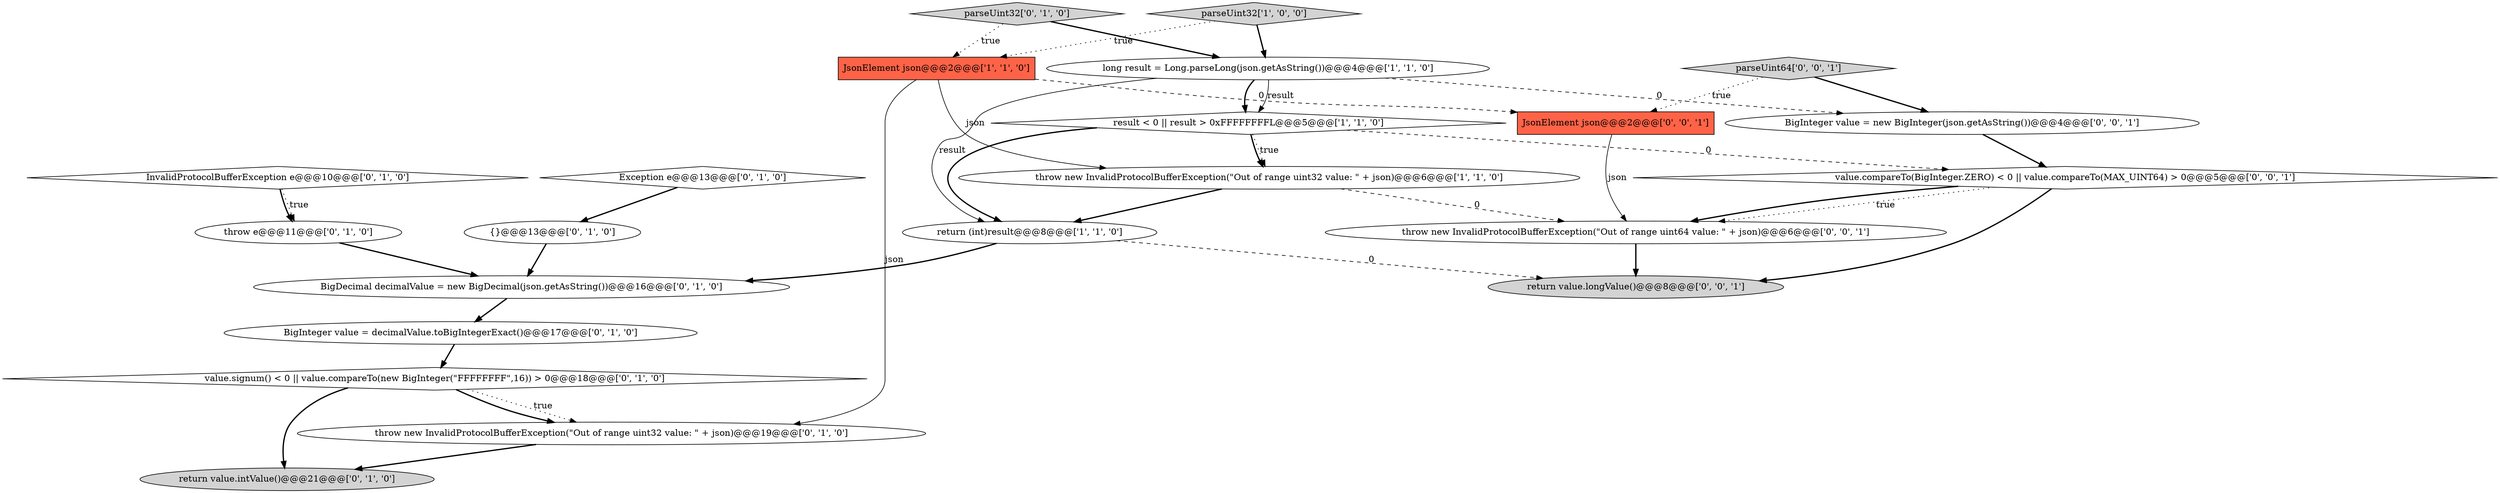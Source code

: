 digraph {
14 [style = filled, label = "Exception e@@@13@@@['0', '1', '0']", fillcolor = white, shape = diamond image = "AAA0AAABBB2BBB"];
11 [style = filled, label = "BigInteger value = decimalValue.toBigIntegerExact()@@@17@@@['0', '1', '0']", fillcolor = white, shape = ellipse image = "AAA1AAABBB2BBB"];
15 [style = filled, label = "BigDecimal decimalValue = new BigDecimal(json.getAsString())@@@16@@@['0', '1', '0']", fillcolor = white, shape = ellipse image = "AAA1AAABBB2BBB"];
6 [style = filled, label = "InvalidProtocolBufferException e@@@10@@@['0', '1', '0']", fillcolor = white, shape = diamond image = "AAA0AAABBB2BBB"];
20 [style = filled, label = "throw new InvalidProtocolBufferException(\"Out of range uint64 value: \" + json)@@@6@@@['0', '0', '1']", fillcolor = white, shape = ellipse image = "AAA0AAABBB3BBB"];
10 [style = filled, label = "throw e@@@11@@@['0', '1', '0']", fillcolor = white, shape = ellipse image = "AAA0AAABBB2BBB"];
8 [style = filled, label = "{}@@@13@@@['0', '1', '0']", fillcolor = white, shape = ellipse image = "AAA0AAABBB2BBB"];
12 [style = filled, label = "parseUint32['0', '1', '0']", fillcolor = lightgray, shape = diamond image = "AAA0AAABBB2BBB"];
7 [style = filled, label = "return value.intValue()@@@21@@@['0', '1', '0']", fillcolor = lightgray, shape = ellipse image = "AAA1AAABBB2BBB"];
3 [style = filled, label = "long result = Long.parseLong(json.getAsString())@@@4@@@['1', '1', '0']", fillcolor = white, shape = ellipse image = "AAA0AAABBB1BBB"];
21 [style = filled, label = "return value.longValue()@@@8@@@['0', '0', '1']", fillcolor = lightgray, shape = ellipse image = "AAA0AAABBB3BBB"];
5 [style = filled, label = "parseUint32['1', '0', '0']", fillcolor = lightgray, shape = diamond image = "AAA0AAABBB1BBB"];
13 [style = filled, label = "throw new InvalidProtocolBufferException(\"Out of range uint32 value: \" + json)@@@19@@@['0', '1', '0']", fillcolor = white, shape = ellipse image = "AAA1AAABBB2BBB"];
2 [style = filled, label = "return (int)result@@@8@@@['1', '1', '0']", fillcolor = white, shape = ellipse image = "AAA0AAABBB1BBB"];
9 [style = filled, label = "value.signum() < 0 || value.compareTo(new BigInteger(\"FFFFFFFF\",16)) > 0@@@18@@@['0', '1', '0']", fillcolor = white, shape = diamond image = "AAA1AAABBB2BBB"];
16 [style = filled, label = "parseUint64['0', '0', '1']", fillcolor = lightgray, shape = diamond image = "AAA0AAABBB3BBB"];
4 [style = filled, label = "throw new InvalidProtocolBufferException(\"Out of range uint32 value: \" + json)@@@6@@@['1', '1', '0']", fillcolor = white, shape = ellipse image = "AAA0AAABBB1BBB"];
1 [style = filled, label = "result < 0 || result > 0xFFFFFFFFL@@@5@@@['1', '1', '0']", fillcolor = white, shape = diamond image = "AAA0AAABBB1BBB"];
17 [style = filled, label = "BigInteger value = new BigInteger(json.getAsString())@@@4@@@['0', '0', '1']", fillcolor = white, shape = ellipse image = "AAA0AAABBB3BBB"];
0 [style = filled, label = "JsonElement json@@@2@@@['1', '1', '0']", fillcolor = tomato, shape = box image = "AAA0AAABBB1BBB"];
19 [style = filled, label = "JsonElement json@@@2@@@['0', '0', '1']", fillcolor = tomato, shape = box image = "AAA0AAABBB3BBB"];
18 [style = filled, label = "value.compareTo(BigInteger.ZERO) < 0 || value.compareTo(MAX_UINT64) > 0@@@5@@@['0', '0', '1']", fillcolor = white, shape = diamond image = "AAA0AAABBB3BBB"];
3->1 [style = solid, label="result"];
5->0 [style = dotted, label="true"];
0->19 [style = dashed, label="0"];
18->20 [style = dotted, label="true"];
1->18 [style = dashed, label="0"];
13->7 [style = bold, label=""];
18->20 [style = bold, label=""];
3->17 [style = dashed, label="0"];
19->20 [style = solid, label="json"];
17->18 [style = bold, label=""];
9->13 [style = dotted, label="true"];
12->0 [style = dotted, label="true"];
9->13 [style = bold, label=""];
11->9 [style = bold, label=""];
3->1 [style = bold, label=""];
4->2 [style = bold, label=""];
6->10 [style = bold, label=""];
20->21 [style = bold, label=""];
0->4 [style = solid, label="json"];
6->10 [style = dotted, label="true"];
15->11 [style = bold, label=""];
12->3 [style = bold, label=""];
0->13 [style = solid, label="json"];
14->8 [style = bold, label=""];
1->4 [style = bold, label=""];
18->21 [style = bold, label=""];
2->21 [style = dashed, label="0"];
10->15 [style = bold, label=""];
16->17 [style = bold, label=""];
5->3 [style = bold, label=""];
4->20 [style = dashed, label="0"];
3->2 [style = solid, label="result"];
1->4 [style = dotted, label="true"];
1->2 [style = bold, label=""];
2->15 [style = bold, label=""];
8->15 [style = bold, label=""];
16->19 [style = dotted, label="true"];
9->7 [style = bold, label=""];
}
